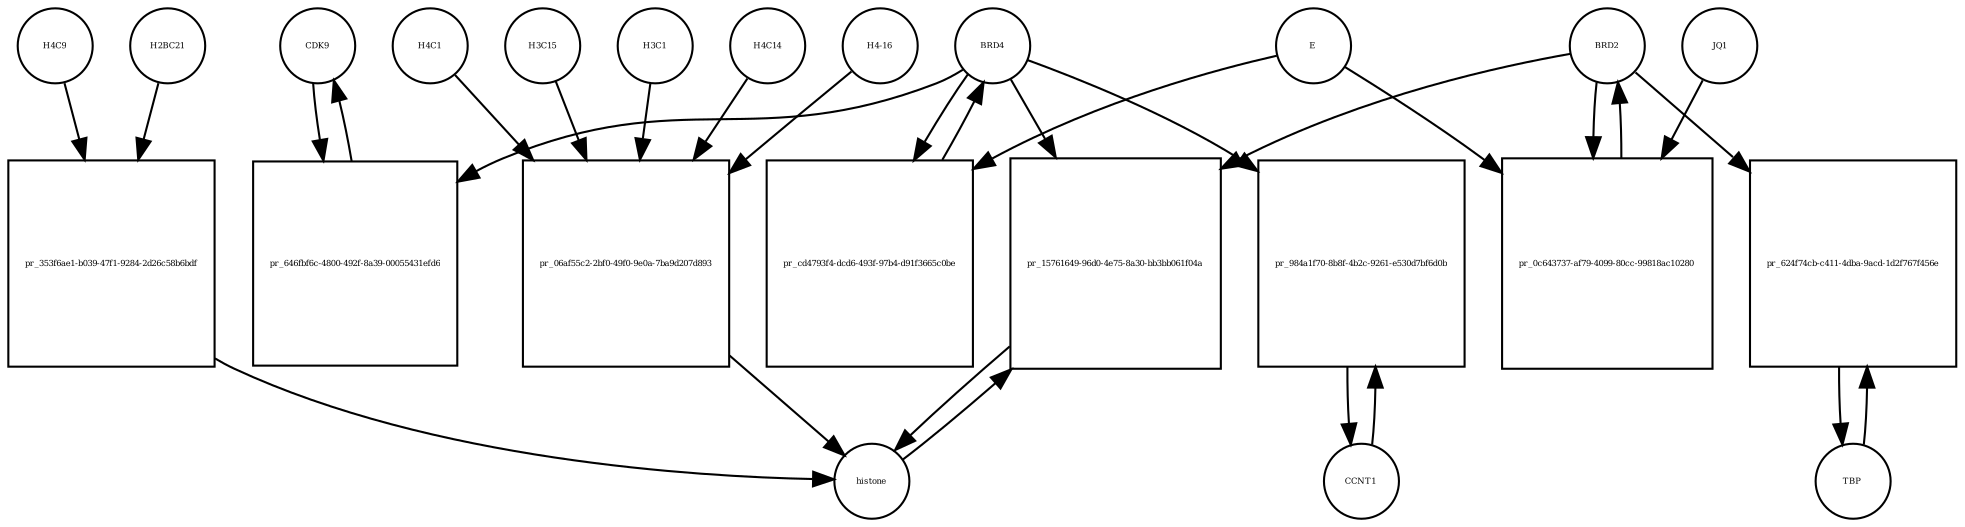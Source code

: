 strict digraph  {
CDK9 [annotation="", bipartite=0, cls=macromolecule, fontsize=4, label=CDK9, shape=circle];
"pr_646fbf6c-4800-492f-8a39-00055431efd6" [annotation="", bipartite=1, cls=process, fontsize=4, label="pr_646fbf6c-4800-492f-8a39-00055431efd6", shape=square];
BRD4 [annotation="", bipartite=0, cls=macromolecule, fontsize=4, label=BRD4, shape=circle];
CCNT1 [annotation="", bipartite=0, cls=macromolecule, fontsize=4, label=CCNT1, shape=circle];
"pr_984a1f70-8b8f-4b2c-9261-e530d7bf6d0b" [annotation="", bipartite=1, cls=process, fontsize=4, label="pr_984a1f70-8b8f-4b2c-9261-e530d7bf6d0b", shape=square];
histone [annotation="", bipartite=0, cls=complex, fontsize=4, label=histone, shape=circle];
"pr_15761649-96d0-4e75-8a30-bb3bb061f04a" [annotation="", bipartite=1, cls=process, fontsize=4, label="pr_15761649-96d0-4e75-8a30-bb3bb061f04a", shape=square];
BRD2 [annotation="", bipartite=0, cls=macromolecule, fontsize=4, label=BRD2, shape=circle];
"pr_cd4793f4-dcd6-493f-97b4-d91f3665c0be" [annotation="", bipartite=1, cls=process, fontsize=4, label="pr_cd4793f4-dcd6-493f-97b4-d91f3665c0be", shape=square];
E [annotation=urn_miriam_ncbiprotein_BCD58755, bipartite=0, cls=macromolecule, fontsize=4, label=E, shape=circle];
H4C14 [annotation="", bipartite=0, cls=macromolecule, fontsize=4, label=H4C14, shape=circle];
"pr_06af55c2-2bf0-49f0-9e0a-7ba9d207d893" [annotation="", bipartite=1, cls=process, fontsize=4, label="pr_06af55c2-2bf0-49f0-9e0a-7ba9d207d893", shape=square];
"H4-16" [annotation="", bipartite=0, cls=macromolecule, fontsize=4, label="H4-16", shape=circle];
H4C1 [annotation="", bipartite=0, cls=macromolecule, fontsize=4, label=H4C1, shape=circle];
H3C15 [annotation="", bipartite=0, cls=macromolecule, fontsize=4, label=H3C15, shape=circle];
H3C1 [annotation="", bipartite=0, cls=macromolecule, fontsize=4, label=H3C1, shape=circle];
"pr_0c643737-af79-4099-80cc-99818ac10280" [annotation="", bipartite=1, cls=process, fontsize=4, label="pr_0c643737-af79-4099-80cc-99818ac10280", shape=square];
JQ1 [annotation="", bipartite=0, cls=macromolecule, fontsize=4, label=JQ1, shape=circle];
TBP [annotation="", bipartite=0, cls=macromolecule, fontsize=4, label=TBP, shape=circle];
"pr_624f74cb-c411-4dba-9acd-1d2f767f456e" [annotation="", bipartite=1, cls=process, fontsize=4, label="pr_624f74cb-c411-4dba-9acd-1d2f767f456e", shape=square];
H4C9 [annotation="", bipartite=0, cls=macromolecule, fontsize=4, label=H4C9, shape=circle];
"pr_353f6ae1-b039-47f1-9284-2d26c58b6bdf" [annotation="", bipartite=1, cls=process, fontsize=4, label="pr_353f6ae1-b039-47f1-9284-2d26c58b6bdf", shape=square];
H2BC21 [annotation="", bipartite=0, cls=macromolecule, fontsize=4, label=H2BC21, shape=circle];
CDK9 -> "pr_646fbf6c-4800-492f-8a39-00055431efd6"  [annotation="", interaction_type=consumption];
"pr_646fbf6c-4800-492f-8a39-00055431efd6" -> CDK9  [annotation="", interaction_type=production];
BRD4 -> "pr_646fbf6c-4800-492f-8a39-00055431efd6"  [annotation=urn_miriam_taxonomy_10090, interaction_type=catalysis];
BRD4 -> "pr_984a1f70-8b8f-4b2c-9261-e530d7bf6d0b"  [annotation="", interaction_type=catalysis];
BRD4 -> "pr_15761649-96d0-4e75-8a30-bb3bb061f04a"  [annotation="urn_miriam_doi_10.1038%2Fnsmb.3228.|urn_miriam_doi_10.1016%2Fj.molcel.2008.01.018", interaction_type=catalysis];
BRD4 -> "pr_cd4793f4-dcd6-493f-97b4-d91f3665c0be"  [annotation="", interaction_type=consumption];
CCNT1 -> "pr_984a1f70-8b8f-4b2c-9261-e530d7bf6d0b"  [annotation="", interaction_type=consumption];
"pr_984a1f70-8b8f-4b2c-9261-e530d7bf6d0b" -> CCNT1  [annotation="", interaction_type=production];
histone -> "pr_15761649-96d0-4e75-8a30-bb3bb061f04a"  [annotation="", interaction_type=consumption];
"pr_15761649-96d0-4e75-8a30-bb3bb061f04a" -> histone  [annotation="", interaction_type=production];
BRD2 -> "pr_15761649-96d0-4e75-8a30-bb3bb061f04a"  [annotation="urn_miriam_doi_10.1038%2Fnsmb.3228.|urn_miriam_doi_10.1016%2Fj.molcel.2008.01.018", interaction_type=catalysis];
BRD2 -> "pr_0c643737-af79-4099-80cc-99818ac10280"  [annotation="", interaction_type=consumption];
BRD2 -> "pr_624f74cb-c411-4dba-9acd-1d2f767f456e"  [annotation="urn_miriam_doi_10.1007%2Fs11010-006-9223-6", interaction_type=catalysis];
"pr_cd4793f4-dcd6-493f-97b4-d91f3665c0be" -> BRD4  [annotation="", interaction_type=production];
E -> "pr_cd4793f4-dcd6-493f-97b4-d91f3665c0be"  [annotation="urn_miriam_doi_10.1038%2Fs41586-020-2286-9", interaction_type=inhibition];
E -> "pr_0c643737-af79-4099-80cc-99818ac10280"  [annotation="urn_miriam_doi_10.1038%2Fs41586-020-2286-9|urn_miriam_doi_10.1080%2F15592294.2018.1469891", interaction_type=inhibition];
H4C14 -> "pr_06af55c2-2bf0-49f0-9e0a-7ba9d207d893"  [annotation="", interaction_type=consumption];
"pr_06af55c2-2bf0-49f0-9e0a-7ba9d207d893" -> histone  [annotation="", interaction_type=production];
"H4-16" -> "pr_06af55c2-2bf0-49f0-9e0a-7ba9d207d893"  [annotation="", interaction_type=consumption];
H4C1 -> "pr_06af55c2-2bf0-49f0-9e0a-7ba9d207d893"  [annotation="", interaction_type=consumption];
H3C15 -> "pr_06af55c2-2bf0-49f0-9e0a-7ba9d207d893"  [annotation="", interaction_type=consumption];
H3C1 -> "pr_06af55c2-2bf0-49f0-9e0a-7ba9d207d893"  [annotation="", interaction_type=consumption];
"pr_0c643737-af79-4099-80cc-99818ac10280" -> BRD2  [annotation="", interaction_type=production];
JQ1 -> "pr_0c643737-af79-4099-80cc-99818ac10280"  [annotation="urn_miriam_doi_10.1038%2Fs41586-020-2286-9|urn_miriam_doi_10.1080%2F15592294.2018.1469891", interaction_type=inhibition];
TBP -> "pr_624f74cb-c411-4dba-9acd-1d2f767f456e"  [annotation="", interaction_type=consumption];
"pr_624f74cb-c411-4dba-9acd-1d2f767f456e" -> TBP  [annotation="", interaction_type=production];
H4C9 -> "pr_353f6ae1-b039-47f1-9284-2d26c58b6bdf"  [annotation="", interaction_type=consumption];
"pr_353f6ae1-b039-47f1-9284-2d26c58b6bdf" -> histone  [annotation="", interaction_type=production];
H2BC21 -> "pr_353f6ae1-b039-47f1-9284-2d26c58b6bdf"  [annotation="", interaction_type=consumption];
}

